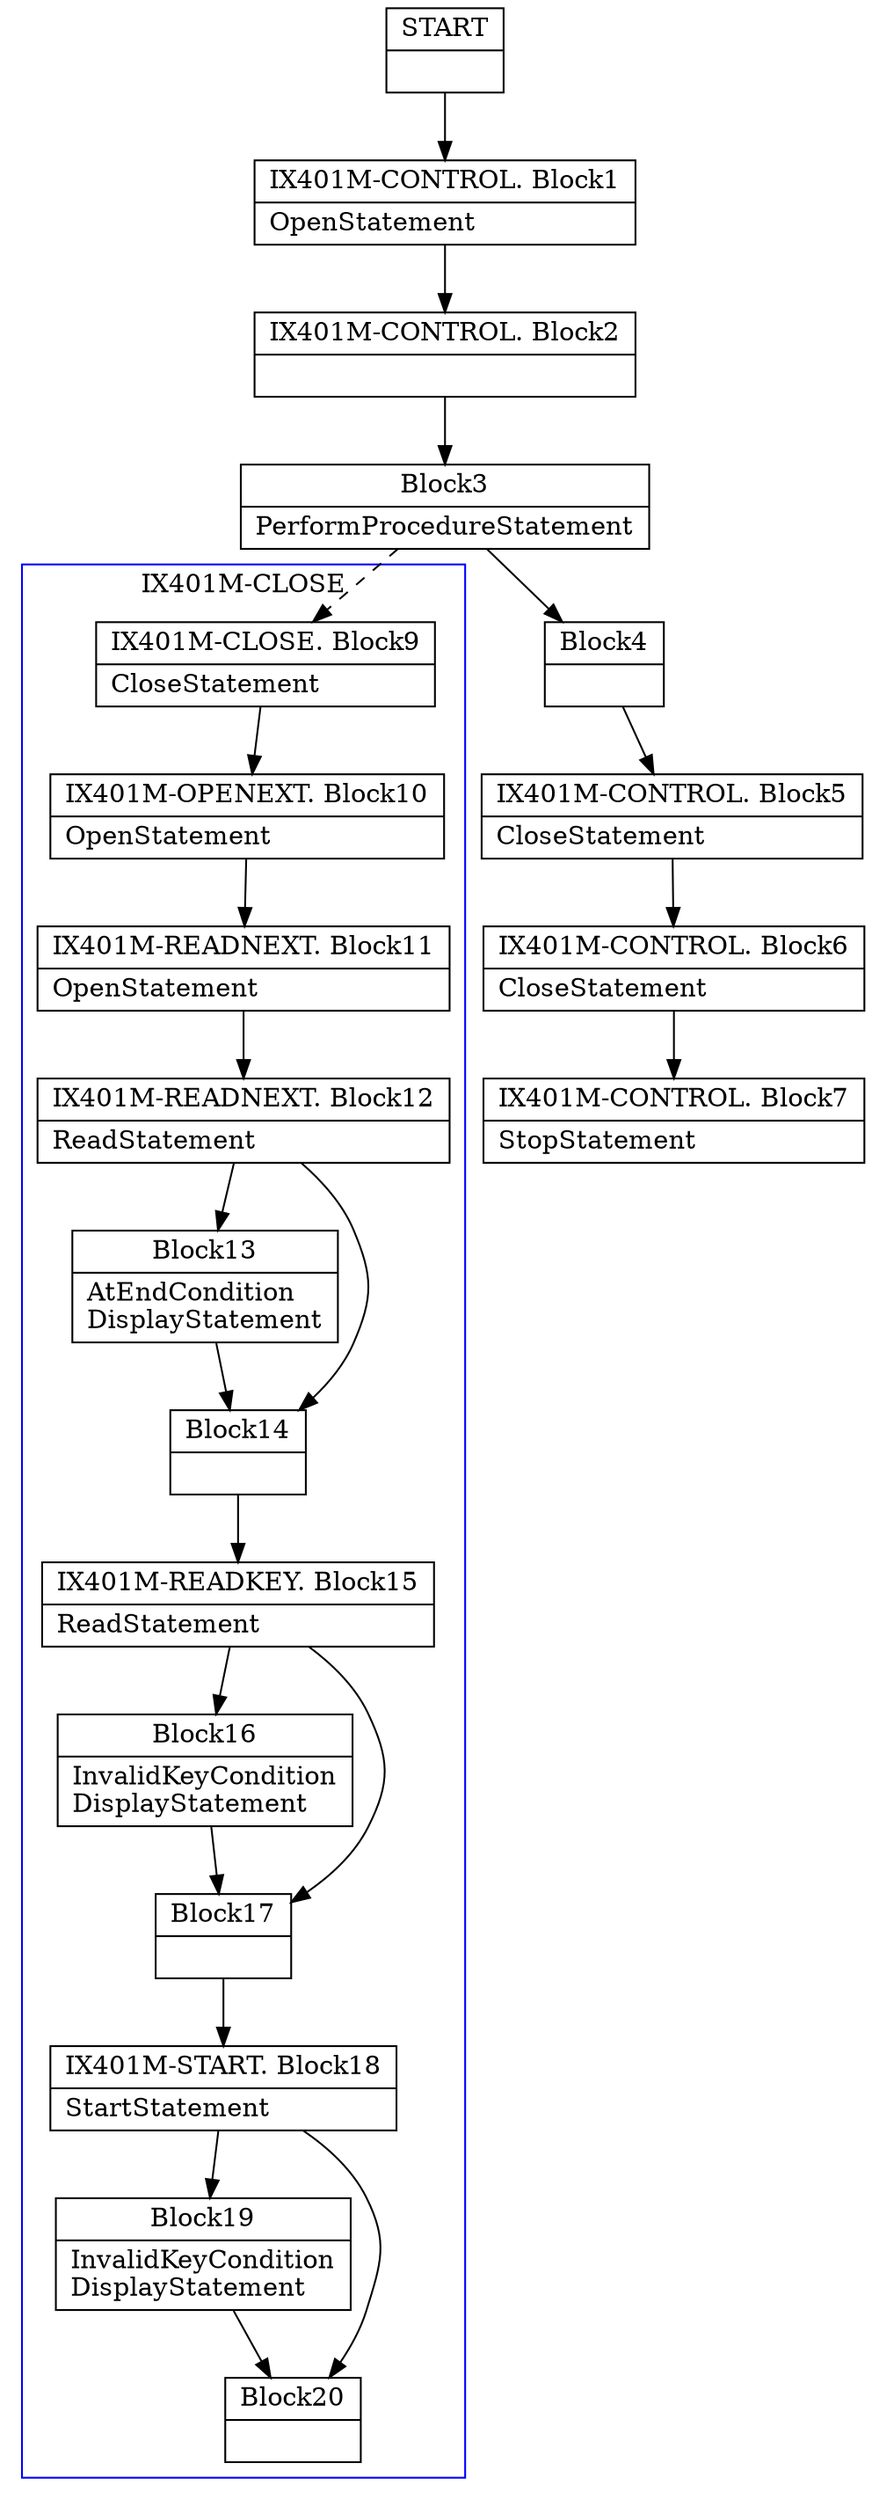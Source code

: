 digraph Cfg {
compound=true;
node [
shape = "record"
]

edge [
arrowtail = "empty"
]
Block0 [
label = "{START|}"
]
Block1 [
label = "{IX401M-CONTROL. Block1|OpenStatement\l}"
]
Block2 [
label = "{IX401M-CONTROL. Block2|}"
]
Block3 [
label = "{Block3|PerformProcedureStatement\l}"
]
subgraph cluster_1{
color = blue;
label = "IX401M-CLOSE";
Block9 [
label = "{IX401M-CLOSE. Block9|CloseStatement\l}"
]
Block10 [
label = "{IX401M-OPENEXT. Block10|OpenStatement\l}"
]
Block11 [
label = "{IX401M-READNEXT. Block11|OpenStatement\l}"
]
Block12 [
label = "{IX401M-READNEXT. Block12|ReadStatement\l}"
]
Block13 [
label = "{Block13|AtEndCondition\lDisplayStatement\l}"
]
Block14 [
label = "{Block14|}"
]
Block15 [
label = "{IX401M-READKEY. Block15|ReadStatement\l}"
]
Block16 [
label = "{Block16|InvalidKeyCondition\lDisplayStatement\l}"
]
Block17 [
label = "{Block17|}"
]
Block18 [
label = "{IX401M-START. Block18|StartStatement\l}"
]
Block19 [
label = "{Block19|InvalidKeyCondition\lDisplayStatement\l}"
]
Block20 [
label = "{Block20|}"
]
Block9 -> Block10
Block10 -> Block11
Block11 -> Block12
Block12 -> Block13
Block12 -> Block14
Block13 -> Block14
Block14 -> Block15
Block15 -> Block16
Block15 -> Block17
Block16 -> Block17
Block17 -> Block18
Block18 -> Block19
Block18 -> Block20
Block19 -> Block20

}
Block3 -> Block9 [style=dashed]

Block4 [
label = "{Block4|}"
]
Block5 [
label = "{IX401M-CONTROL. Block5|CloseStatement\l}"
]
Block6 [
label = "{IX401M-CONTROL. Block6|CloseStatement\l}"
]
Block7 [
label = "{IX401M-CONTROL. Block7|StopStatement\l}"
]
Block0 -> Block1
Block1 -> Block2
Block2 -> Block3
Block3 -> Block4
Block4 -> Block5
Block5 -> Block6
Block6 -> Block7

}
